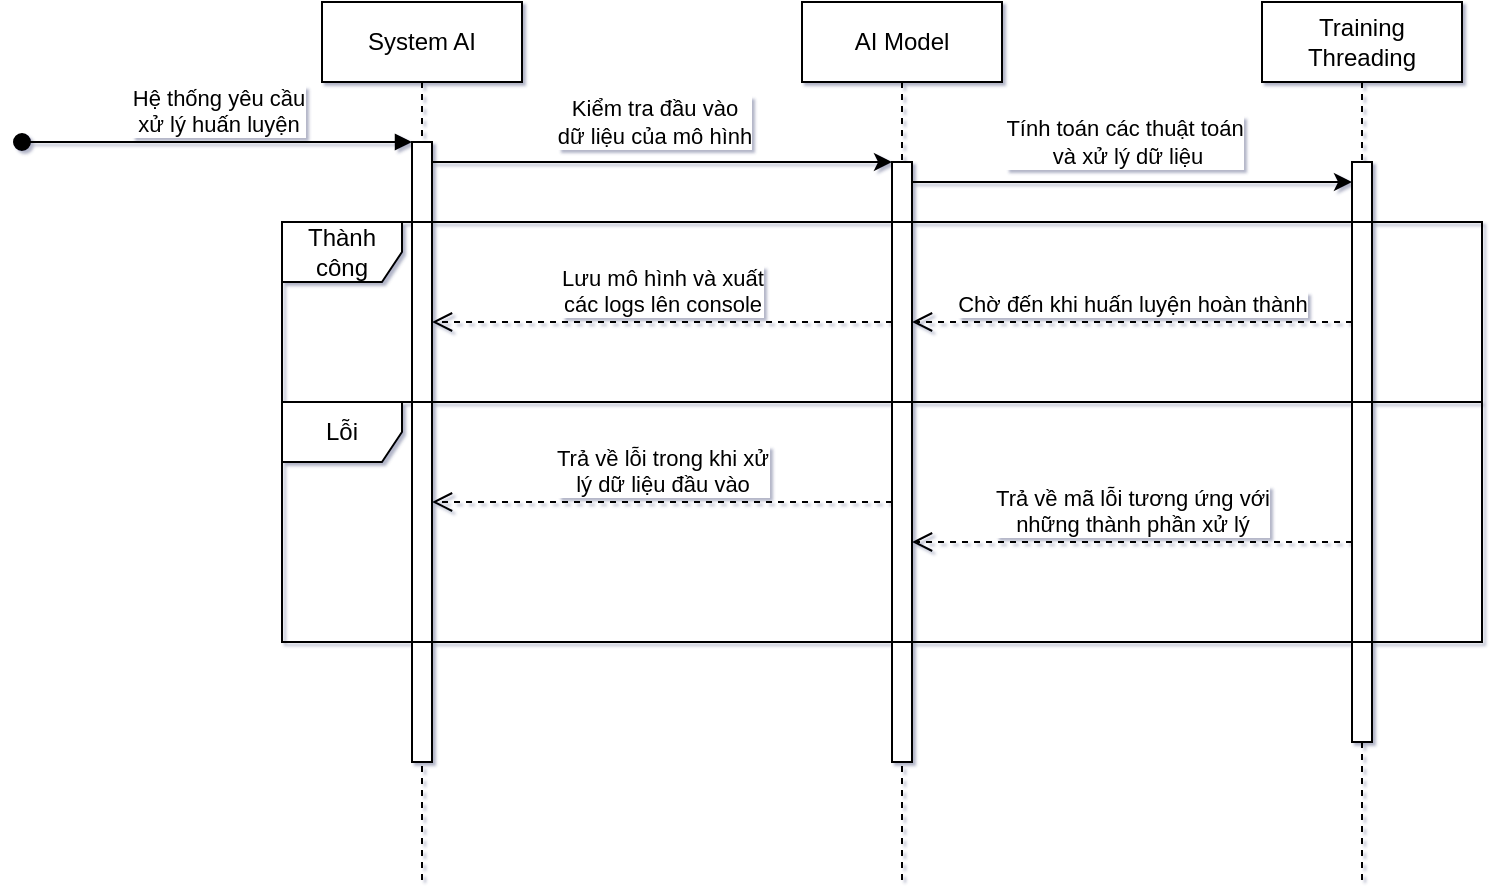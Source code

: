 <mxfile>
    <diagram id="GfDxp7qoFBpifDLy8AZf" name="Page-1">
        <mxGraphModel dx="874" dy="564" grid="1" gridSize="10" guides="1" tooltips="1" connect="1" arrows="1" fold="1" page="1" pageScale="1" pageWidth="850" pageHeight="1100" math="0" shadow="1">
            <root>
                <mxCell id="0"/>
                <mxCell id="1" parent="0"/>
                <mxCell id="2" value="System AI" style="shape=umlLifeline;perimeter=lifelinePerimeter;whiteSpace=wrap;html=1;container=0;dropTarget=0;collapsible=0;recursiveResize=0;outlineConnect=0;portConstraint=eastwest;newEdgeStyle={&quot;edgeStyle&quot;:&quot;elbowEdgeStyle&quot;,&quot;elbow&quot;:&quot;vertical&quot;,&quot;curved&quot;:0,&quot;rounded&quot;:0};" parent="1" vertex="1">
                    <mxGeometry x="160" y="40" width="100" height="440" as="geometry"/>
                </mxCell>
                <mxCell id="3" value="" style="html=1;points=[];perimeter=orthogonalPerimeter;outlineConnect=0;targetShapes=umlLifeline;portConstraint=eastwest;newEdgeStyle={&quot;edgeStyle&quot;:&quot;elbowEdgeStyle&quot;,&quot;elbow&quot;:&quot;vertical&quot;,&quot;curved&quot;:0,&quot;rounded&quot;:0};" parent="2" vertex="1">
                    <mxGeometry x="45" y="70" width="10" height="310" as="geometry"/>
                </mxCell>
                <mxCell id="4" value="Hệ thống yêu cầu &lt;br&gt;xử lý huấn luyện" style="html=1;verticalAlign=bottom;startArrow=oval;endArrow=block;startSize=8;edgeStyle=elbowEdgeStyle;elbow=vertical;curved=0;rounded=0;" parent="2" target="3" edge="1">
                    <mxGeometry relative="1" as="geometry">
                        <mxPoint x="-150" y="70" as="sourcePoint"/>
                        <Array as="points">
                            <mxPoint x="-60" y="70"/>
                        </Array>
                    </mxGeometry>
                </mxCell>
                <mxCell id="5" value="AI Model" style="shape=umlLifeline;perimeter=lifelinePerimeter;whiteSpace=wrap;html=1;container=0;dropTarget=0;collapsible=0;recursiveResize=0;outlineConnect=0;portConstraint=eastwest;newEdgeStyle={&quot;edgeStyle&quot;:&quot;elbowEdgeStyle&quot;,&quot;elbow&quot;:&quot;vertical&quot;,&quot;curved&quot;:0,&quot;rounded&quot;:0};" parent="1" vertex="1">
                    <mxGeometry x="400" y="40" width="100" height="440" as="geometry"/>
                </mxCell>
                <mxCell id="6" value="" style="html=1;points=[];perimeter=orthogonalPerimeter;outlineConnect=0;targetShapes=umlLifeline;portConstraint=eastwest;newEdgeStyle={&quot;edgeStyle&quot;:&quot;elbowEdgeStyle&quot;,&quot;elbow&quot;:&quot;vertical&quot;,&quot;curved&quot;:0,&quot;rounded&quot;:0};" parent="5" vertex="1">
                    <mxGeometry x="45" y="80" width="10" height="300" as="geometry"/>
                </mxCell>
                <mxCell id="7" value="Training Threading" style="shape=umlLifeline;perimeter=lifelinePerimeter;whiteSpace=wrap;html=1;container=0;dropTarget=0;collapsible=0;recursiveResize=0;outlineConnect=0;portConstraint=eastwest;newEdgeStyle={&quot;edgeStyle&quot;:&quot;elbowEdgeStyle&quot;,&quot;elbow&quot;:&quot;vertical&quot;,&quot;curved&quot;:0,&quot;rounded&quot;:0};" parent="1" vertex="1">
                    <mxGeometry x="630" y="40" width="100" height="440" as="geometry"/>
                </mxCell>
                <mxCell id="8" value="" style="html=1;points=[];perimeter=orthogonalPerimeter;outlineConnect=0;targetShapes=umlLifeline;portConstraint=eastwest;newEdgeStyle={&quot;edgeStyle&quot;:&quot;elbowEdgeStyle&quot;,&quot;elbow&quot;:&quot;vertical&quot;,&quot;curved&quot;:0,&quot;rounded&quot;:0};" parent="7" vertex="1">
                    <mxGeometry x="45" y="80" width="10" height="290" as="geometry"/>
                </mxCell>
                <mxCell id="9" value="" style="endArrow=classic;html=1;rounded=0;" parent="1" source="3" edge="1">
                    <mxGeometry width="50" height="50" relative="1" as="geometry">
                        <mxPoint x="269.81" y="120" as="sourcePoint"/>
                        <mxPoint x="445" y="120" as="targetPoint"/>
                    </mxGeometry>
                </mxCell>
                <mxCell id="10" value="Kiểm tra đầu vào &lt;br&gt;dữ liệu của mô hình" style="edgeLabel;html=1;align=center;verticalAlign=middle;resizable=0;points=[];" parent="9" vertex="1" connectable="0">
                    <mxGeometry x="-0.039" relative="1" as="geometry">
                        <mxPoint y="-20" as="offset"/>
                    </mxGeometry>
                </mxCell>
                <mxCell id="11" value="" style="endArrow=classic;html=1;rounded=0;" parent="1" target="8" edge="1">
                    <mxGeometry width="50" height="50" relative="1" as="geometry">
                        <mxPoint x="455" y="130" as="sourcePoint"/>
                        <mxPoint x="625" y="130" as="targetPoint"/>
                    </mxGeometry>
                </mxCell>
                <mxCell id="12" value="Tính toán các thuật toán&lt;br&gt;&amp;nbsp;và xử lý dữ liệu" style="edgeLabel;html=1;align=center;verticalAlign=middle;resizable=0;points=[];" parent="11" vertex="1" connectable="0">
                    <mxGeometry x="-0.039" relative="1" as="geometry">
                        <mxPoint y="-20" as="offset"/>
                    </mxGeometry>
                </mxCell>
                <mxCell id="13" value="Thành công" style="shape=umlFrame;whiteSpace=wrap;html=1;pointerEvents=0;" parent="1" vertex="1">
                    <mxGeometry x="140" y="150" width="600" height="90" as="geometry"/>
                </mxCell>
                <mxCell id="14" value="Lỗi" style="shape=umlFrame;whiteSpace=wrap;html=1;pointerEvents=0;" parent="1" vertex="1">
                    <mxGeometry x="140" y="240" width="600" height="120" as="geometry"/>
                </mxCell>
                <mxCell id="15" value="Trả về lỗi trong khi xử &lt;br&gt;lý dữ liệu đầu vào" style="html=1;verticalAlign=bottom;endArrow=open;dashed=1;endSize=8;curved=0;rounded=0;" parent="1" target="3" edge="1">
                    <mxGeometry relative="1" as="geometry">
                        <mxPoint x="445" y="290" as="sourcePoint"/>
                        <mxPoint x="275.0" y="290" as="targetPoint"/>
                    </mxGeometry>
                </mxCell>
                <mxCell id="17" value="Trả về mã lỗi tương ứng với &lt;br&gt;những thành phần xử lý" style="html=1;verticalAlign=bottom;endArrow=open;dashed=1;endSize=8;curved=0;rounded=0;" parent="1" source="8" target="6" edge="1">
                    <mxGeometry relative="1" as="geometry">
                        <mxPoint x="620" y="285" as="sourcePoint"/>
                        <mxPoint x="450" y="285" as="targetPoint"/>
                        <mxPoint as="offset"/>
                        <Array as="points">
                            <mxPoint x="520" y="310"/>
                            <mxPoint x="470" y="310"/>
                        </Array>
                    </mxGeometry>
                </mxCell>
                <mxCell id="18" value="Lưu mô hình và xuất &lt;br&gt;các logs lên console" style="html=1;verticalAlign=bottom;endArrow=open;dashed=1;endSize=8;curved=0;rounded=0;" parent="1" target="3" edge="1">
                    <mxGeometry relative="1" as="geometry">
                        <mxPoint x="445" y="200" as="sourcePoint"/>
                        <mxPoint x="275" y="200" as="targetPoint"/>
                    </mxGeometry>
                </mxCell>
                <mxCell id="19" value="Chờ đến khi huấn luyện hoàn thành" style="html=1;verticalAlign=bottom;endArrow=open;dashed=1;endSize=8;curved=0;rounded=0;" parent="1" edge="1">
                    <mxGeometry relative="1" as="geometry">
                        <mxPoint x="675" y="200.0" as="sourcePoint"/>
                        <mxPoint x="455" y="200.0" as="targetPoint"/>
                    </mxGeometry>
                </mxCell>
            </root>
        </mxGraphModel>
    </diagram>
</mxfile>
